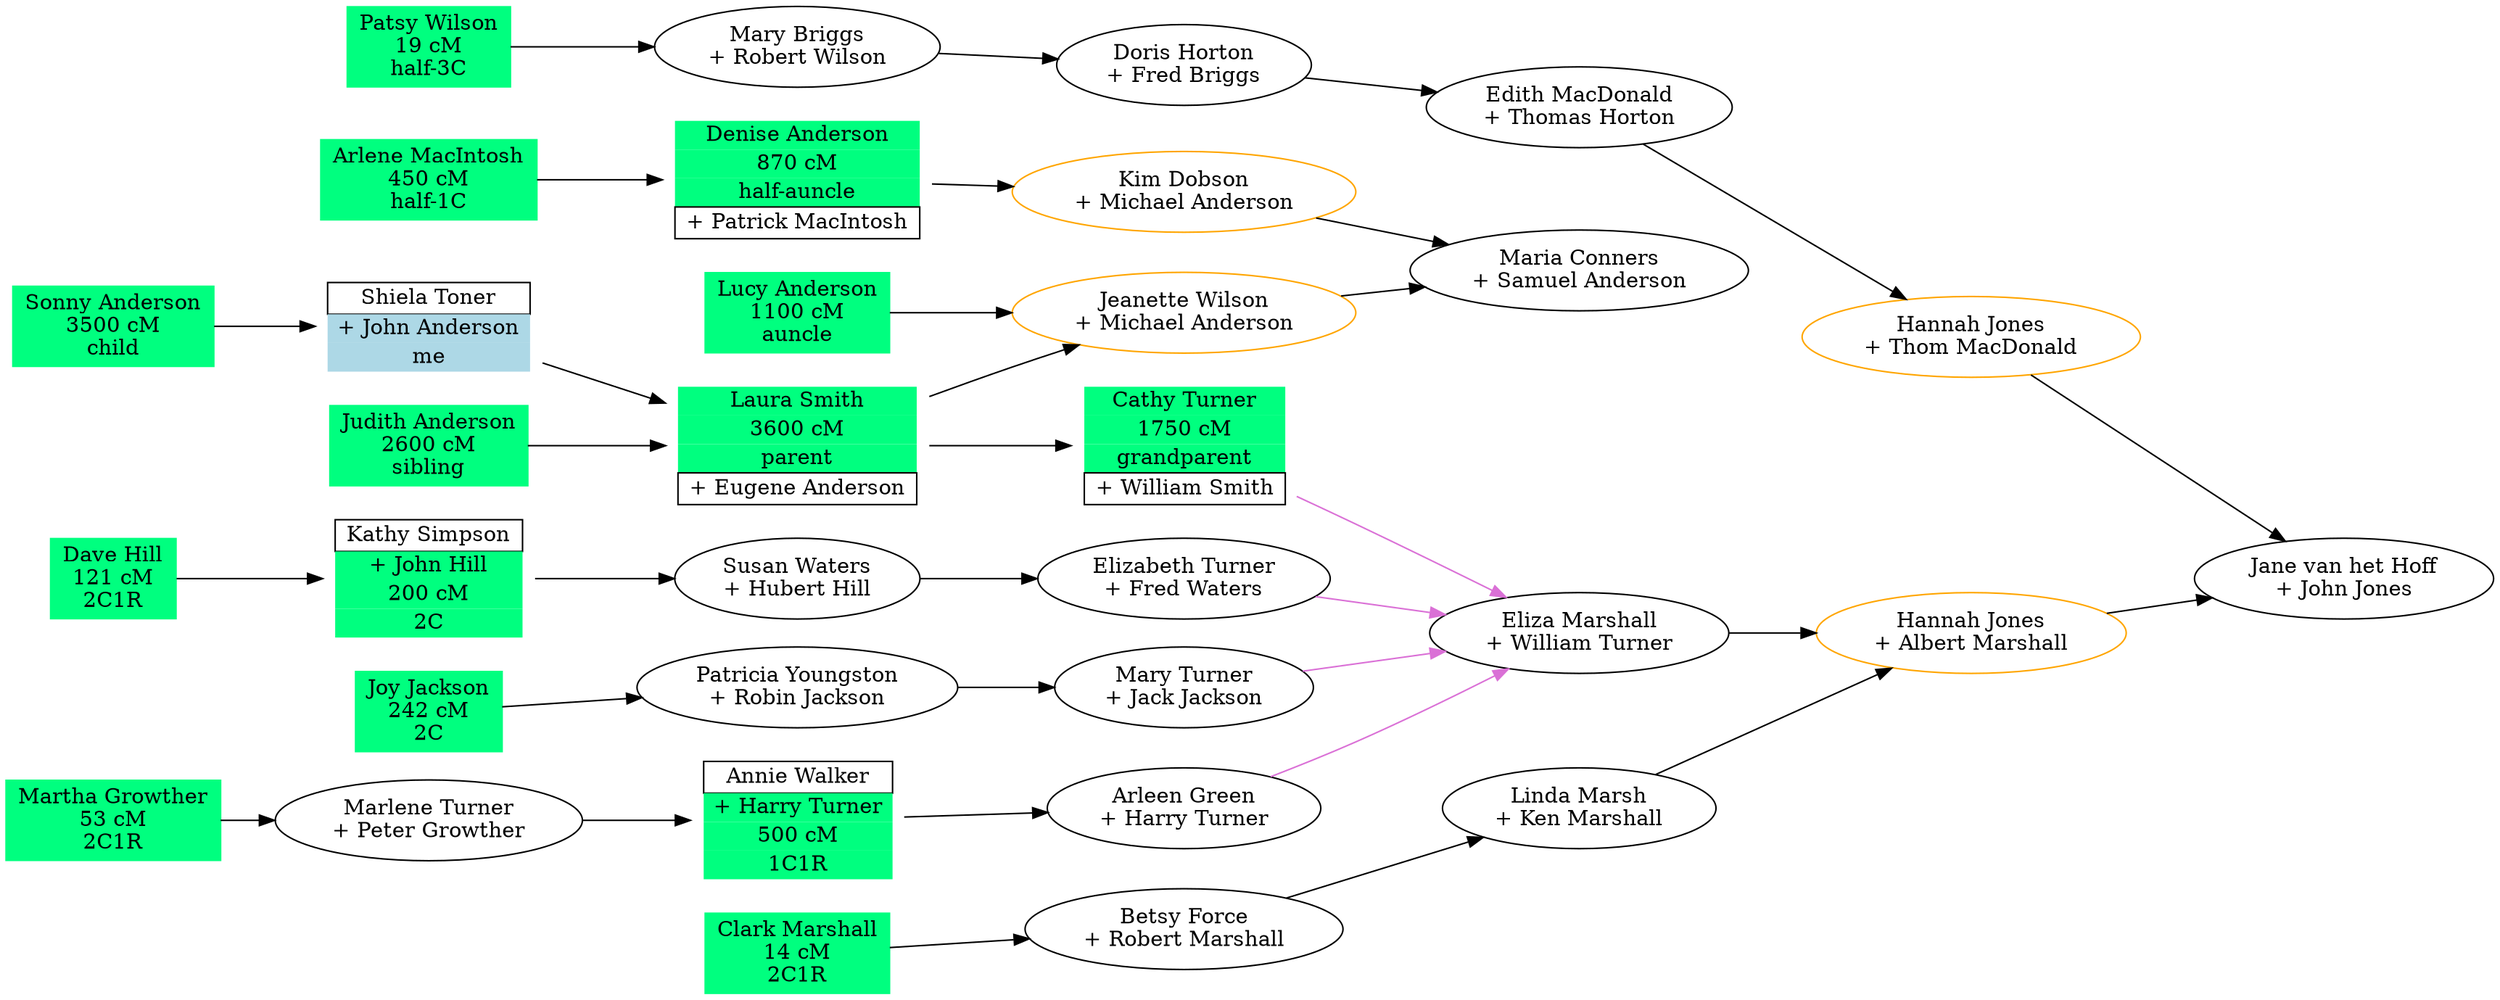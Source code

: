 digraph family {
rankdir=LR;
f1 [label="Jane van het Hoff\n+ John Jones"];
f2 [label="Hannah Jones\n+ Thom MacDonald", color=orange];
f6 [label="Hannah Jones\n+ Albert Marshall", color=orange];
f5 [label="Mary Briggs\n+ Robert Wilson"];
f4 [label="Doris Horton\n+ Fred Briggs"];
f3 [label="Edith MacDonald\n+ Thomas Horton"];
f16 [label=<
<table cellpadding="2" cellborder="0" cellspacing="0" border="0">
<tr><td bgcolor="springgreen"> Cathy Turner </td></tr>
<tr><td bgcolor="springgreen">1750 cM</td></tr>
<tr><td bgcolor="springgreen">grandparent</td></tr>
<tr><td border="1"> + William Smith </td></tr>
</table>
>, shape="none"];
f7 [label="Eliza Marshall\n+ William Turner"];
f9 [label="Susan Waters\n+ Hubert Hill"];
f8 [label="Elizabeth Turner\n+ Fred Waters"];
f10 [label=<
<table cellpadding="2" cellborder="0" cellspacing="0" border="0">
<tr><td border="1"> Kathy Simpson </td></tr>
<tr><td bgcolor="springgreen"> + John Hill </td></tr>
<tr><td bgcolor="springgreen">200 cM</td></tr>
<tr><td bgcolor="springgreen">2C</td></tr>
</table>
>, shape="none"];
f12 [label="Patricia Youngston\n+ Robin Jackson"];
f11 [label="Mary Turner\n+ Jack Jackson"];
f13 [label="Arleen Green\n+ Harry Turner"];
f15 [label="Marlene Turner\n+ Peter Growther"];
f14 [label=<
<table cellpadding="2" cellborder="0" cellspacing="0" border="0">
<tr><td border="1"> Annie Walker </td></tr>
<tr><td bgcolor="springgreen"> + Harry Turner </td></tr>
<tr><td bgcolor="springgreen">500 cM</td></tr>
<tr><td bgcolor="springgreen">1C1R</td></tr>
</table>
>, shape="none"];
f17 [label=<
<table cellpadding="2" cellborder="0" cellspacing="0" border="0">
<tr><td bgcolor="springgreen"> Laura Smith </td></tr>
<tr><td bgcolor="springgreen">3600 cM</td></tr>
<tr><td bgcolor="springgreen">parent</td></tr>
<tr><td border="1"> + Eugene Anderson </td></tr>
</table>
>, shape="none"];
f19 [label="Betsy Force\n+ Robert Marshall"];
f18 [label="Linda Marsh\n+ Ken Marshall"];
f20 [label="Jeanette Wilson\n+ Michael Anderson", color=orange];
f21 [label=<
<table cellpadding="2" cellborder="0" cellspacing="0" border="0">
<tr><td border="1"> Shiela Toner </td></tr>
<tr><td bgcolor="lightblue"> + John Anderson </td></tr>
<tr><td bgcolor="lightblue">me</td></tr>
</table>
>, shape="none"];
f24 [label="Maria Conners\n+ Samuel Anderson"];
f22 [label="Kim Dobson\n+ Michael Anderson", color=orange];
f23 [label=<
<table cellpadding="2" cellborder="0" cellspacing="0" border="0">
<tr><td bgcolor="springgreen"> Denise Anderson </td></tr>
<tr><td bgcolor="springgreen">870 cM</td></tr>
<tr><td bgcolor="springgreen">half-auncle</td></tr>
<tr><td border="1"> + Patrick MacIntosh </td></tr>
</table>
>, shape="none"];
i11 [label="Patsy Wilson\n19 cM\nhalf-3C", shape="record", style=filled, color=springgreen];
i53 [label="Arlene MacIntosh\n450 cM\nhalf-1C", shape="record", style=filled, color=springgreen];
i28 [label="Joy Jackson\n242 cM\n2C", shape="record", style=filled, color=springgreen];
i48 [label="Sonny Anderson\n3500 cM\nchild", shape="record", style=filled, color=springgreen];
i43 [label="Clark Marshall\n14 cM\n2C1R", shape="record", style=filled, color=springgreen];
i34 [label="Martha Growther\n53 cM\n2C1R", shape="record", style=filled, color=springgreen];
i24 [label="Dave Hill\n121 cM\n2C1R", shape="record", style=filled, color=springgreen];
i49 [label="Judith Anderson\n2600 cM\nsibling", shape="record", style=filled, color=springgreen];
i46 [label="Lucy Anderson\n1100 cM\nauncle", shape="record", style=filled, color=springgreen];
f10 -> f9;
f5 -> f4;
f13 -> f7 [color=orchid];
f2 -> f1;
i49 -> f17;
f3 -> f2;
i24 -> f10;
i43 -> f19;
i34 -> f15;
f4 -> f3;
f8 -> f7 [color=orchid];
i53 -> f23;
f11 -> f7 [color=orchid];
f16 -> f7 [color=orchid];
f21 -> f17;
f23 -> f22;
f17 -> f20;
i28 -> f12;
f14 -> f13;
f12 -> f11;
i11 -> f5;
i46 -> f20;
f18 -> f6;
f19 -> f18;
f15 -> f14;
f20 -> f24;
f22 -> f24;
f6 -> f1;
f7 -> f6;
i48 -> f21;
f9 -> f8;
f17 -> f16;
}
